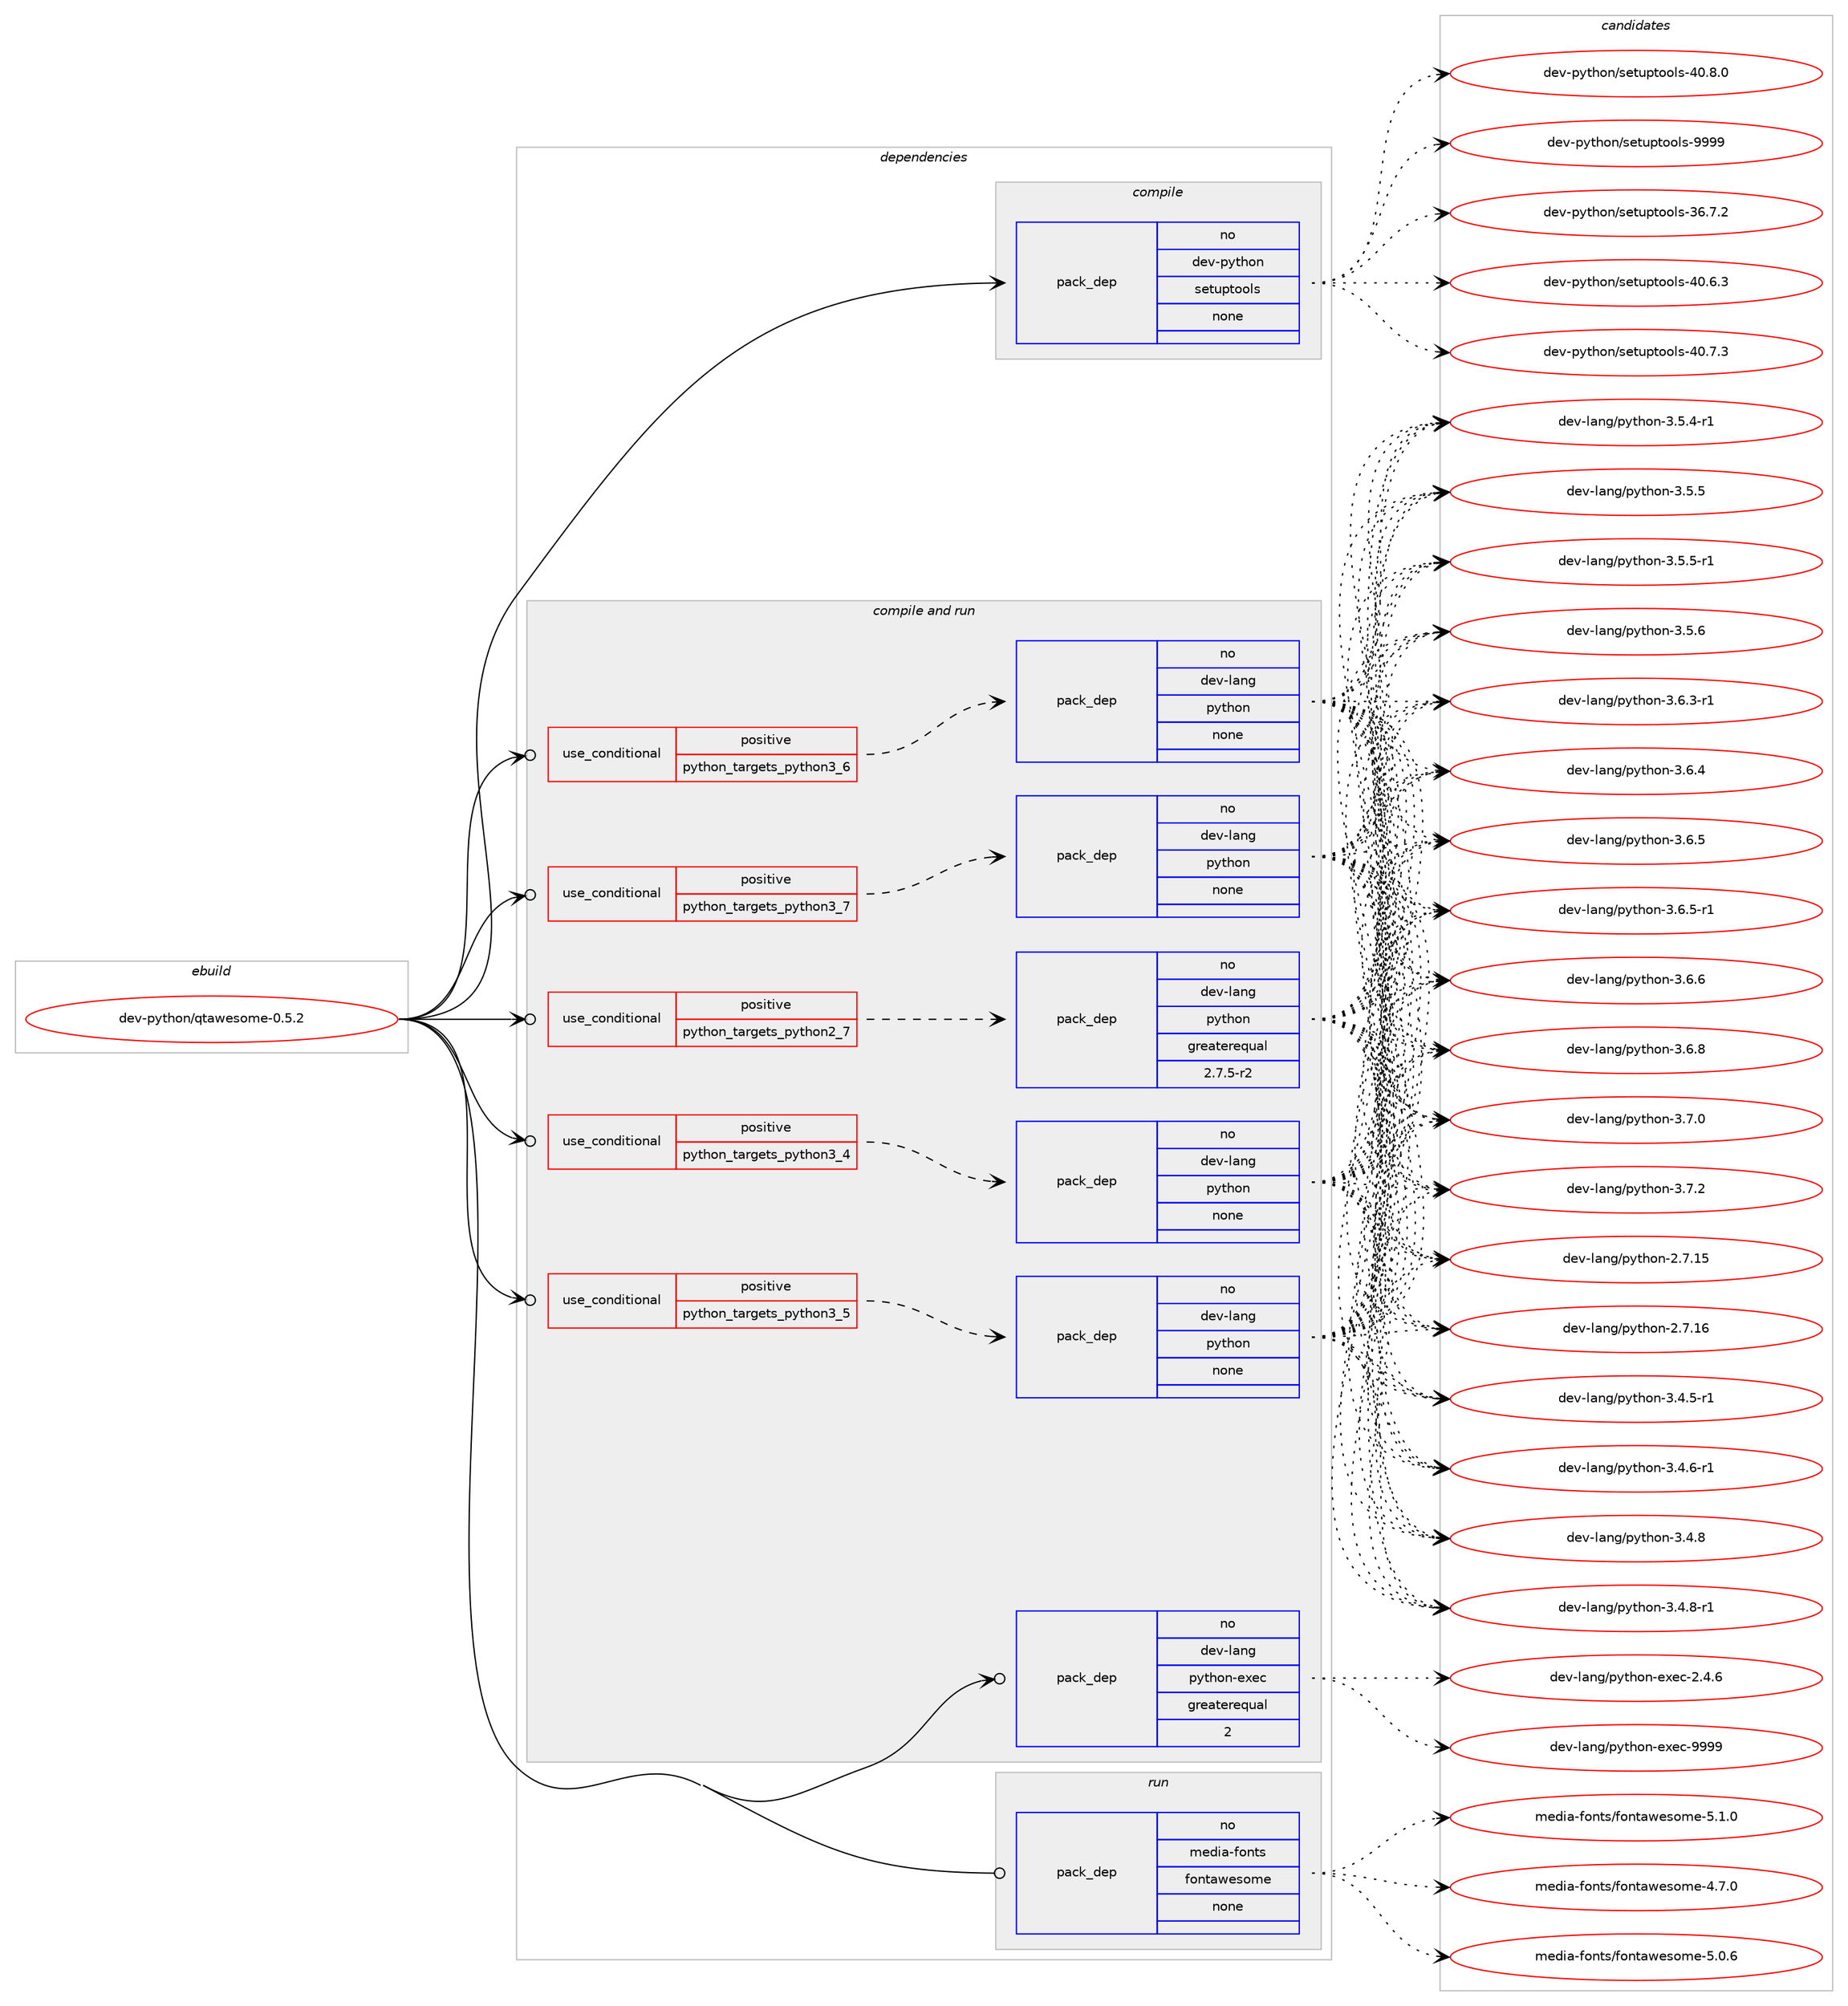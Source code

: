 digraph prolog {

# *************
# Graph options
# *************

newrank=true;
concentrate=true;
compound=true;
graph [rankdir=LR,fontname=Helvetica,fontsize=10,ranksep=1.5];#, ranksep=2.5, nodesep=0.2];
edge  [arrowhead=vee];
node  [fontname=Helvetica,fontsize=10];

# **********
# The ebuild
# **********

subgraph cluster_leftcol {
color=gray;
rank=same;
label=<<i>ebuild</i>>;
id [label="dev-python/qtawesome-0.5.2", color=red, width=4, href="../dev-python/qtawesome-0.5.2.svg"];
}

# ****************
# The dependencies
# ****************

subgraph cluster_midcol {
color=gray;
label=<<i>dependencies</i>>;
subgraph cluster_compile {
fillcolor="#eeeeee";
style=filled;
label=<<i>compile</i>>;
subgraph pack1031187 {
dependency1438029 [label=<<TABLE BORDER="0" CELLBORDER="1" CELLSPACING="0" CELLPADDING="4" WIDTH="220"><TR><TD ROWSPAN="6" CELLPADDING="30">pack_dep</TD></TR><TR><TD WIDTH="110">no</TD></TR><TR><TD>dev-python</TD></TR><TR><TD>setuptools</TD></TR><TR><TD>none</TD></TR><TR><TD></TD></TR></TABLE>>, shape=none, color=blue];
}
id:e -> dependency1438029:w [weight=20,style="solid",arrowhead="vee"];
}
subgraph cluster_compileandrun {
fillcolor="#eeeeee";
style=filled;
label=<<i>compile and run</i>>;
subgraph cond383483 {
dependency1438030 [label=<<TABLE BORDER="0" CELLBORDER="1" CELLSPACING="0" CELLPADDING="4"><TR><TD ROWSPAN="3" CELLPADDING="10">use_conditional</TD></TR><TR><TD>positive</TD></TR><TR><TD>python_targets_python2_7</TD></TR></TABLE>>, shape=none, color=red];
subgraph pack1031188 {
dependency1438031 [label=<<TABLE BORDER="0" CELLBORDER="1" CELLSPACING="0" CELLPADDING="4" WIDTH="220"><TR><TD ROWSPAN="6" CELLPADDING="30">pack_dep</TD></TR><TR><TD WIDTH="110">no</TD></TR><TR><TD>dev-lang</TD></TR><TR><TD>python</TD></TR><TR><TD>greaterequal</TD></TR><TR><TD>2.7.5-r2</TD></TR></TABLE>>, shape=none, color=blue];
}
dependency1438030:e -> dependency1438031:w [weight=20,style="dashed",arrowhead="vee"];
}
id:e -> dependency1438030:w [weight=20,style="solid",arrowhead="odotvee"];
subgraph cond383484 {
dependency1438032 [label=<<TABLE BORDER="0" CELLBORDER="1" CELLSPACING="0" CELLPADDING="4"><TR><TD ROWSPAN="3" CELLPADDING="10">use_conditional</TD></TR><TR><TD>positive</TD></TR><TR><TD>python_targets_python3_4</TD></TR></TABLE>>, shape=none, color=red];
subgraph pack1031189 {
dependency1438033 [label=<<TABLE BORDER="0" CELLBORDER="1" CELLSPACING="0" CELLPADDING="4" WIDTH="220"><TR><TD ROWSPAN="6" CELLPADDING="30">pack_dep</TD></TR><TR><TD WIDTH="110">no</TD></TR><TR><TD>dev-lang</TD></TR><TR><TD>python</TD></TR><TR><TD>none</TD></TR><TR><TD></TD></TR></TABLE>>, shape=none, color=blue];
}
dependency1438032:e -> dependency1438033:w [weight=20,style="dashed",arrowhead="vee"];
}
id:e -> dependency1438032:w [weight=20,style="solid",arrowhead="odotvee"];
subgraph cond383485 {
dependency1438034 [label=<<TABLE BORDER="0" CELLBORDER="1" CELLSPACING="0" CELLPADDING="4"><TR><TD ROWSPAN="3" CELLPADDING="10">use_conditional</TD></TR><TR><TD>positive</TD></TR><TR><TD>python_targets_python3_5</TD></TR></TABLE>>, shape=none, color=red];
subgraph pack1031190 {
dependency1438035 [label=<<TABLE BORDER="0" CELLBORDER="1" CELLSPACING="0" CELLPADDING="4" WIDTH="220"><TR><TD ROWSPAN="6" CELLPADDING="30">pack_dep</TD></TR><TR><TD WIDTH="110">no</TD></TR><TR><TD>dev-lang</TD></TR><TR><TD>python</TD></TR><TR><TD>none</TD></TR><TR><TD></TD></TR></TABLE>>, shape=none, color=blue];
}
dependency1438034:e -> dependency1438035:w [weight=20,style="dashed",arrowhead="vee"];
}
id:e -> dependency1438034:w [weight=20,style="solid",arrowhead="odotvee"];
subgraph cond383486 {
dependency1438036 [label=<<TABLE BORDER="0" CELLBORDER="1" CELLSPACING="0" CELLPADDING="4"><TR><TD ROWSPAN="3" CELLPADDING="10">use_conditional</TD></TR><TR><TD>positive</TD></TR><TR><TD>python_targets_python3_6</TD></TR></TABLE>>, shape=none, color=red];
subgraph pack1031191 {
dependency1438037 [label=<<TABLE BORDER="0" CELLBORDER="1" CELLSPACING="0" CELLPADDING="4" WIDTH="220"><TR><TD ROWSPAN="6" CELLPADDING="30">pack_dep</TD></TR><TR><TD WIDTH="110">no</TD></TR><TR><TD>dev-lang</TD></TR><TR><TD>python</TD></TR><TR><TD>none</TD></TR><TR><TD></TD></TR></TABLE>>, shape=none, color=blue];
}
dependency1438036:e -> dependency1438037:w [weight=20,style="dashed",arrowhead="vee"];
}
id:e -> dependency1438036:w [weight=20,style="solid",arrowhead="odotvee"];
subgraph cond383487 {
dependency1438038 [label=<<TABLE BORDER="0" CELLBORDER="1" CELLSPACING="0" CELLPADDING="4"><TR><TD ROWSPAN="3" CELLPADDING="10">use_conditional</TD></TR><TR><TD>positive</TD></TR><TR><TD>python_targets_python3_7</TD></TR></TABLE>>, shape=none, color=red];
subgraph pack1031192 {
dependency1438039 [label=<<TABLE BORDER="0" CELLBORDER="1" CELLSPACING="0" CELLPADDING="4" WIDTH="220"><TR><TD ROWSPAN="6" CELLPADDING="30">pack_dep</TD></TR><TR><TD WIDTH="110">no</TD></TR><TR><TD>dev-lang</TD></TR><TR><TD>python</TD></TR><TR><TD>none</TD></TR><TR><TD></TD></TR></TABLE>>, shape=none, color=blue];
}
dependency1438038:e -> dependency1438039:w [weight=20,style="dashed",arrowhead="vee"];
}
id:e -> dependency1438038:w [weight=20,style="solid",arrowhead="odotvee"];
subgraph pack1031193 {
dependency1438040 [label=<<TABLE BORDER="0" CELLBORDER="1" CELLSPACING="0" CELLPADDING="4" WIDTH="220"><TR><TD ROWSPAN="6" CELLPADDING="30">pack_dep</TD></TR><TR><TD WIDTH="110">no</TD></TR><TR><TD>dev-lang</TD></TR><TR><TD>python-exec</TD></TR><TR><TD>greaterequal</TD></TR><TR><TD>2</TD></TR></TABLE>>, shape=none, color=blue];
}
id:e -> dependency1438040:w [weight=20,style="solid",arrowhead="odotvee"];
}
subgraph cluster_run {
fillcolor="#eeeeee";
style=filled;
label=<<i>run</i>>;
subgraph pack1031194 {
dependency1438041 [label=<<TABLE BORDER="0" CELLBORDER="1" CELLSPACING="0" CELLPADDING="4" WIDTH="220"><TR><TD ROWSPAN="6" CELLPADDING="30">pack_dep</TD></TR><TR><TD WIDTH="110">no</TD></TR><TR><TD>media-fonts</TD></TR><TR><TD>fontawesome</TD></TR><TR><TD>none</TD></TR><TR><TD></TD></TR></TABLE>>, shape=none, color=blue];
}
id:e -> dependency1438041:w [weight=20,style="solid",arrowhead="odot"];
}
}

# **************
# The candidates
# **************

subgraph cluster_choices {
rank=same;
color=gray;
label=<<i>candidates</i>>;

subgraph choice1031187 {
color=black;
nodesep=1;
choice100101118451121211161041111104711510111611711211611111110811545515446554650 [label="dev-python/setuptools-36.7.2", color=red, width=4,href="../dev-python/setuptools-36.7.2.svg"];
choice100101118451121211161041111104711510111611711211611111110811545524846544651 [label="dev-python/setuptools-40.6.3", color=red, width=4,href="../dev-python/setuptools-40.6.3.svg"];
choice100101118451121211161041111104711510111611711211611111110811545524846554651 [label="dev-python/setuptools-40.7.3", color=red, width=4,href="../dev-python/setuptools-40.7.3.svg"];
choice100101118451121211161041111104711510111611711211611111110811545524846564648 [label="dev-python/setuptools-40.8.0", color=red, width=4,href="../dev-python/setuptools-40.8.0.svg"];
choice10010111845112121116104111110471151011161171121161111111081154557575757 [label="dev-python/setuptools-9999", color=red, width=4,href="../dev-python/setuptools-9999.svg"];
dependency1438029:e -> choice100101118451121211161041111104711510111611711211611111110811545515446554650:w [style=dotted,weight="100"];
dependency1438029:e -> choice100101118451121211161041111104711510111611711211611111110811545524846544651:w [style=dotted,weight="100"];
dependency1438029:e -> choice100101118451121211161041111104711510111611711211611111110811545524846554651:w [style=dotted,weight="100"];
dependency1438029:e -> choice100101118451121211161041111104711510111611711211611111110811545524846564648:w [style=dotted,weight="100"];
dependency1438029:e -> choice10010111845112121116104111110471151011161171121161111111081154557575757:w [style=dotted,weight="100"];
}
subgraph choice1031188 {
color=black;
nodesep=1;
choice10010111845108971101034711212111610411111045504655464953 [label="dev-lang/python-2.7.15", color=red, width=4,href="../dev-lang/python-2.7.15.svg"];
choice10010111845108971101034711212111610411111045504655464954 [label="dev-lang/python-2.7.16", color=red, width=4,href="../dev-lang/python-2.7.16.svg"];
choice1001011184510897110103471121211161041111104551465246534511449 [label="dev-lang/python-3.4.5-r1", color=red, width=4,href="../dev-lang/python-3.4.5-r1.svg"];
choice1001011184510897110103471121211161041111104551465246544511449 [label="dev-lang/python-3.4.6-r1", color=red, width=4,href="../dev-lang/python-3.4.6-r1.svg"];
choice100101118451089711010347112121116104111110455146524656 [label="dev-lang/python-3.4.8", color=red, width=4,href="../dev-lang/python-3.4.8.svg"];
choice1001011184510897110103471121211161041111104551465246564511449 [label="dev-lang/python-3.4.8-r1", color=red, width=4,href="../dev-lang/python-3.4.8-r1.svg"];
choice1001011184510897110103471121211161041111104551465346524511449 [label="dev-lang/python-3.5.4-r1", color=red, width=4,href="../dev-lang/python-3.5.4-r1.svg"];
choice100101118451089711010347112121116104111110455146534653 [label="dev-lang/python-3.5.5", color=red, width=4,href="../dev-lang/python-3.5.5.svg"];
choice1001011184510897110103471121211161041111104551465346534511449 [label="dev-lang/python-3.5.5-r1", color=red, width=4,href="../dev-lang/python-3.5.5-r1.svg"];
choice100101118451089711010347112121116104111110455146534654 [label="dev-lang/python-3.5.6", color=red, width=4,href="../dev-lang/python-3.5.6.svg"];
choice1001011184510897110103471121211161041111104551465446514511449 [label="dev-lang/python-3.6.3-r1", color=red, width=4,href="../dev-lang/python-3.6.3-r1.svg"];
choice100101118451089711010347112121116104111110455146544652 [label="dev-lang/python-3.6.4", color=red, width=4,href="../dev-lang/python-3.6.4.svg"];
choice100101118451089711010347112121116104111110455146544653 [label="dev-lang/python-3.6.5", color=red, width=4,href="../dev-lang/python-3.6.5.svg"];
choice1001011184510897110103471121211161041111104551465446534511449 [label="dev-lang/python-3.6.5-r1", color=red, width=4,href="../dev-lang/python-3.6.5-r1.svg"];
choice100101118451089711010347112121116104111110455146544654 [label="dev-lang/python-3.6.6", color=red, width=4,href="../dev-lang/python-3.6.6.svg"];
choice100101118451089711010347112121116104111110455146544656 [label="dev-lang/python-3.6.8", color=red, width=4,href="../dev-lang/python-3.6.8.svg"];
choice100101118451089711010347112121116104111110455146554648 [label="dev-lang/python-3.7.0", color=red, width=4,href="../dev-lang/python-3.7.0.svg"];
choice100101118451089711010347112121116104111110455146554650 [label="dev-lang/python-3.7.2", color=red, width=4,href="../dev-lang/python-3.7.2.svg"];
dependency1438031:e -> choice10010111845108971101034711212111610411111045504655464953:w [style=dotted,weight="100"];
dependency1438031:e -> choice10010111845108971101034711212111610411111045504655464954:w [style=dotted,weight="100"];
dependency1438031:e -> choice1001011184510897110103471121211161041111104551465246534511449:w [style=dotted,weight="100"];
dependency1438031:e -> choice1001011184510897110103471121211161041111104551465246544511449:w [style=dotted,weight="100"];
dependency1438031:e -> choice100101118451089711010347112121116104111110455146524656:w [style=dotted,weight="100"];
dependency1438031:e -> choice1001011184510897110103471121211161041111104551465246564511449:w [style=dotted,weight="100"];
dependency1438031:e -> choice1001011184510897110103471121211161041111104551465346524511449:w [style=dotted,weight="100"];
dependency1438031:e -> choice100101118451089711010347112121116104111110455146534653:w [style=dotted,weight="100"];
dependency1438031:e -> choice1001011184510897110103471121211161041111104551465346534511449:w [style=dotted,weight="100"];
dependency1438031:e -> choice100101118451089711010347112121116104111110455146534654:w [style=dotted,weight="100"];
dependency1438031:e -> choice1001011184510897110103471121211161041111104551465446514511449:w [style=dotted,weight="100"];
dependency1438031:e -> choice100101118451089711010347112121116104111110455146544652:w [style=dotted,weight="100"];
dependency1438031:e -> choice100101118451089711010347112121116104111110455146544653:w [style=dotted,weight="100"];
dependency1438031:e -> choice1001011184510897110103471121211161041111104551465446534511449:w [style=dotted,weight="100"];
dependency1438031:e -> choice100101118451089711010347112121116104111110455146544654:w [style=dotted,weight="100"];
dependency1438031:e -> choice100101118451089711010347112121116104111110455146544656:w [style=dotted,weight="100"];
dependency1438031:e -> choice100101118451089711010347112121116104111110455146554648:w [style=dotted,weight="100"];
dependency1438031:e -> choice100101118451089711010347112121116104111110455146554650:w [style=dotted,weight="100"];
}
subgraph choice1031189 {
color=black;
nodesep=1;
choice10010111845108971101034711212111610411111045504655464953 [label="dev-lang/python-2.7.15", color=red, width=4,href="../dev-lang/python-2.7.15.svg"];
choice10010111845108971101034711212111610411111045504655464954 [label="dev-lang/python-2.7.16", color=red, width=4,href="../dev-lang/python-2.7.16.svg"];
choice1001011184510897110103471121211161041111104551465246534511449 [label="dev-lang/python-3.4.5-r1", color=red, width=4,href="../dev-lang/python-3.4.5-r1.svg"];
choice1001011184510897110103471121211161041111104551465246544511449 [label="dev-lang/python-3.4.6-r1", color=red, width=4,href="../dev-lang/python-3.4.6-r1.svg"];
choice100101118451089711010347112121116104111110455146524656 [label="dev-lang/python-3.4.8", color=red, width=4,href="../dev-lang/python-3.4.8.svg"];
choice1001011184510897110103471121211161041111104551465246564511449 [label="dev-lang/python-3.4.8-r1", color=red, width=4,href="../dev-lang/python-3.4.8-r1.svg"];
choice1001011184510897110103471121211161041111104551465346524511449 [label="dev-lang/python-3.5.4-r1", color=red, width=4,href="../dev-lang/python-3.5.4-r1.svg"];
choice100101118451089711010347112121116104111110455146534653 [label="dev-lang/python-3.5.5", color=red, width=4,href="../dev-lang/python-3.5.5.svg"];
choice1001011184510897110103471121211161041111104551465346534511449 [label="dev-lang/python-3.5.5-r1", color=red, width=4,href="../dev-lang/python-3.5.5-r1.svg"];
choice100101118451089711010347112121116104111110455146534654 [label="dev-lang/python-3.5.6", color=red, width=4,href="../dev-lang/python-3.5.6.svg"];
choice1001011184510897110103471121211161041111104551465446514511449 [label="dev-lang/python-3.6.3-r1", color=red, width=4,href="../dev-lang/python-3.6.3-r1.svg"];
choice100101118451089711010347112121116104111110455146544652 [label="dev-lang/python-3.6.4", color=red, width=4,href="../dev-lang/python-3.6.4.svg"];
choice100101118451089711010347112121116104111110455146544653 [label="dev-lang/python-3.6.5", color=red, width=4,href="../dev-lang/python-3.6.5.svg"];
choice1001011184510897110103471121211161041111104551465446534511449 [label="dev-lang/python-3.6.5-r1", color=red, width=4,href="../dev-lang/python-3.6.5-r1.svg"];
choice100101118451089711010347112121116104111110455146544654 [label="dev-lang/python-3.6.6", color=red, width=4,href="../dev-lang/python-3.6.6.svg"];
choice100101118451089711010347112121116104111110455146544656 [label="dev-lang/python-3.6.8", color=red, width=4,href="../dev-lang/python-3.6.8.svg"];
choice100101118451089711010347112121116104111110455146554648 [label="dev-lang/python-3.7.0", color=red, width=4,href="../dev-lang/python-3.7.0.svg"];
choice100101118451089711010347112121116104111110455146554650 [label="dev-lang/python-3.7.2", color=red, width=4,href="../dev-lang/python-3.7.2.svg"];
dependency1438033:e -> choice10010111845108971101034711212111610411111045504655464953:w [style=dotted,weight="100"];
dependency1438033:e -> choice10010111845108971101034711212111610411111045504655464954:w [style=dotted,weight="100"];
dependency1438033:e -> choice1001011184510897110103471121211161041111104551465246534511449:w [style=dotted,weight="100"];
dependency1438033:e -> choice1001011184510897110103471121211161041111104551465246544511449:w [style=dotted,weight="100"];
dependency1438033:e -> choice100101118451089711010347112121116104111110455146524656:w [style=dotted,weight="100"];
dependency1438033:e -> choice1001011184510897110103471121211161041111104551465246564511449:w [style=dotted,weight="100"];
dependency1438033:e -> choice1001011184510897110103471121211161041111104551465346524511449:w [style=dotted,weight="100"];
dependency1438033:e -> choice100101118451089711010347112121116104111110455146534653:w [style=dotted,weight="100"];
dependency1438033:e -> choice1001011184510897110103471121211161041111104551465346534511449:w [style=dotted,weight="100"];
dependency1438033:e -> choice100101118451089711010347112121116104111110455146534654:w [style=dotted,weight="100"];
dependency1438033:e -> choice1001011184510897110103471121211161041111104551465446514511449:w [style=dotted,weight="100"];
dependency1438033:e -> choice100101118451089711010347112121116104111110455146544652:w [style=dotted,weight="100"];
dependency1438033:e -> choice100101118451089711010347112121116104111110455146544653:w [style=dotted,weight="100"];
dependency1438033:e -> choice1001011184510897110103471121211161041111104551465446534511449:w [style=dotted,weight="100"];
dependency1438033:e -> choice100101118451089711010347112121116104111110455146544654:w [style=dotted,weight="100"];
dependency1438033:e -> choice100101118451089711010347112121116104111110455146544656:w [style=dotted,weight="100"];
dependency1438033:e -> choice100101118451089711010347112121116104111110455146554648:w [style=dotted,weight="100"];
dependency1438033:e -> choice100101118451089711010347112121116104111110455146554650:w [style=dotted,weight="100"];
}
subgraph choice1031190 {
color=black;
nodesep=1;
choice10010111845108971101034711212111610411111045504655464953 [label="dev-lang/python-2.7.15", color=red, width=4,href="../dev-lang/python-2.7.15.svg"];
choice10010111845108971101034711212111610411111045504655464954 [label="dev-lang/python-2.7.16", color=red, width=4,href="../dev-lang/python-2.7.16.svg"];
choice1001011184510897110103471121211161041111104551465246534511449 [label="dev-lang/python-3.4.5-r1", color=red, width=4,href="../dev-lang/python-3.4.5-r1.svg"];
choice1001011184510897110103471121211161041111104551465246544511449 [label="dev-lang/python-3.4.6-r1", color=red, width=4,href="../dev-lang/python-3.4.6-r1.svg"];
choice100101118451089711010347112121116104111110455146524656 [label="dev-lang/python-3.4.8", color=red, width=4,href="../dev-lang/python-3.4.8.svg"];
choice1001011184510897110103471121211161041111104551465246564511449 [label="dev-lang/python-3.4.8-r1", color=red, width=4,href="../dev-lang/python-3.4.8-r1.svg"];
choice1001011184510897110103471121211161041111104551465346524511449 [label="dev-lang/python-3.5.4-r1", color=red, width=4,href="../dev-lang/python-3.5.4-r1.svg"];
choice100101118451089711010347112121116104111110455146534653 [label="dev-lang/python-3.5.5", color=red, width=4,href="../dev-lang/python-3.5.5.svg"];
choice1001011184510897110103471121211161041111104551465346534511449 [label="dev-lang/python-3.5.5-r1", color=red, width=4,href="../dev-lang/python-3.5.5-r1.svg"];
choice100101118451089711010347112121116104111110455146534654 [label="dev-lang/python-3.5.6", color=red, width=4,href="../dev-lang/python-3.5.6.svg"];
choice1001011184510897110103471121211161041111104551465446514511449 [label="dev-lang/python-3.6.3-r1", color=red, width=4,href="../dev-lang/python-3.6.3-r1.svg"];
choice100101118451089711010347112121116104111110455146544652 [label="dev-lang/python-3.6.4", color=red, width=4,href="../dev-lang/python-3.6.4.svg"];
choice100101118451089711010347112121116104111110455146544653 [label="dev-lang/python-3.6.5", color=red, width=4,href="../dev-lang/python-3.6.5.svg"];
choice1001011184510897110103471121211161041111104551465446534511449 [label="dev-lang/python-3.6.5-r1", color=red, width=4,href="../dev-lang/python-3.6.5-r1.svg"];
choice100101118451089711010347112121116104111110455146544654 [label="dev-lang/python-3.6.6", color=red, width=4,href="../dev-lang/python-3.6.6.svg"];
choice100101118451089711010347112121116104111110455146544656 [label="dev-lang/python-3.6.8", color=red, width=4,href="../dev-lang/python-3.6.8.svg"];
choice100101118451089711010347112121116104111110455146554648 [label="dev-lang/python-3.7.0", color=red, width=4,href="../dev-lang/python-3.7.0.svg"];
choice100101118451089711010347112121116104111110455146554650 [label="dev-lang/python-3.7.2", color=red, width=4,href="../dev-lang/python-3.7.2.svg"];
dependency1438035:e -> choice10010111845108971101034711212111610411111045504655464953:w [style=dotted,weight="100"];
dependency1438035:e -> choice10010111845108971101034711212111610411111045504655464954:w [style=dotted,weight="100"];
dependency1438035:e -> choice1001011184510897110103471121211161041111104551465246534511449:w [style=dotted,weight="100"];
dependency1438035:e -> choice1001011184510897110103471121211161041111104551465246544511449:w [style=dotted,weight="100"];
dependency1438035:e -> choice100101118451089711010347112121116104111110455146524656:w [style=dotted,weight="100"];
dependency1438035:e -> choice1001011184510897110103471121211161041111104551465246564511449:w [style=dotted,weight="100"];
dependency1438035:e -> choice1001011184510897110103471121211161041111104551465346524511449:w [style=dotted,weight="100"];
dependency1438035:e -> choice100101118451089711010347112121116104111110455146534653:w [style=dotted,weight="100"];
dependency1438035:e -> choice1001011184510897110103471121211161041111104551465346534511449:w [style=dotted,weight="100"];
dependency1438035:e -> choice100101118451089711010347112121116104111110455146534654:w [style=dotted,weight="100"];
dependency1438035:e -> choice1001011184510897110103471121211161041111104551465446514511449:w [style=dotted,weight="100"];
dependency1438035:e -> choice100101118451089711010347112121116104111110455146544652:w [style=dotted,weight="100"];
dependency1438035:e -> choice100101118451089711010347112121116104111110455146544653:w [style=dotted,weight="100"];
dependency1438035:e -> choice1001011184510897110103471121211161041111104551465446534511449:w [style=dotted,weight="100"];
dependency1438035:e -> choice100101118451089711010347112121116104111110455146544654:w [style=dotted,weight="100"];
dependency1438035:e -> choice100101118451089711010347112121116104111110455146544656:w [style=dotted,weight="100"];
dependency1438035:e -> choice100101118451089711010347112121116104111110455146554648:w [style=dotted,weight="100"];
dependency1438035:e -> choice100101118451089711010347112121116104111110455146554650:w [style=dotted,weight="100"];
}
subgraph choice1031191 {
color=black;
nodesep=1;
choice10010111845108971101034711212111610411111045504655464953 [label="dev-lang/python-2.7.15", color=red, width=4,href="../dev-lang/python-2.7.15.svg"];
choice10010111845108971101034711212111610411111045504655464954 [label="dev-lang/python-2.7.16", color=red, width=4,href="../dev-lang/python-2.7.16.svg"];
choice1001011184510897110103471121211161041111104551465246534511449 [label="dev-lang/python-3.4.5-r1", color=red, width=4,href="../dev-lang/python-3.4.5-r1.svg"];
choice1001011184510897110103471121211161041111104551465246544511449 [label="dev-lang/python-3.4.6-r1", color=red, width=4,href="../dev-lang/python-3.4.6-r1.svg"];
choice100101118451089711010347112121116104111110455146524656 [label="dev-lang/python-3.4.8", color=red, width=4,href="../dev-lang/python-3.4.8.svg"];
choice1001011184510897110103471121211161041111104551465246564511449 [label="dev-lang/python-3.4.8-r1", color=red, width=4,href="../dev-lang/python-3.4.8-r1.svg"];
choice1001011184510897110103471121211161041111104551465346524511449 [label="dev-lang/python-3.5.4-r1", color=red, width=4,href="../dev-lang/python-3.5.4-r1.svg"];
choice100101118451089711010347112121116104111110455146534653 [label="dev-lang/python-3.5.5", color=red, width=4,href="../dev-lang/python-3.5.5.svg"];
choice1001011184510897110103471121211161041111104551465346534511449 [label="dev-lang/python-3.5.5-r1", color=red, width=4,href="../dev-lang/python-3.5.5-r1.svg"];
choice100101118451089711010347112121116104111110455146534654 [label="dev-lang/python-3.5.6", color=red, width=4,href="../dev-lang/python-3.5.6.svg"];
choice1001011184510897110103471121211161041111104551465446514511449 [label="dev-lang/python-3.6.3-r1", color=red, width=4,href="../dev-lang/python-3.6.3-r1.svg"];
choice100101118451089711010347112121116104111110455146544652 [label="dev-lang/python-3.6.4", color=red, width=4,href="../dev-lang/python-3.6.4.svg"];
choice100101118451089711010347112121116104111110455146544653 [label="dev-lang/python-3.6.5", color=red, width=4,href="../dev-lang/python-3.6.5.svg"];
choice1001011184510897110103471121211161041111104551465446534511449 [label="dev-lang/python-3.6.5-r1", color=red, width=4,href="../dev-lang/python-3.6.5-r1.svg"];
choice100101118451089711010347112121116104111110455146544654 [label="dev-lang/python-3.6.6", color=red, width=4,href="../dev-lang/python-3.6.6.svg"];
choice100101118451089711010347112121116104111110455146544656 [label="dev-lang/python-3.6.8", color=red, width=4,href="../dev-lang/python-3.6.8.svg"];
choice100101118451089711010347112121116104111110455146554648 [label="dev-lang/python-3.7.0", color=red, width=4,href="../dev-lang/python-3.7.0.svg"];
choice100101118451089711010347112121116104111110455146554650 [label="dev-lang/python-3.7.2", color=red, width=4,href="../dev-lang/python-3.7.2.svg"];
dependency1438037:e -> choice10010111845108971101034711212111610411111045504655464953:w [style=dotted,weight="100"];
dependency1438037:e -> choice10010111845108971101034711212111610411111045504655464954:w [style=dotted,weight="100"];
dependency1438037:e -> choice1001011184510897110103471121211161041111104551465246534511449:w [style=dotted,weight="100"];
dependency1438037:e -> choice1001011184510897110103471121211161041111104551465246544511449:w [style=dotted,weight="100"];
dependency1438037:e -> choice100101118451089711010347112121116104111110455146524656:w [style=dotted,weight="100"];
dependency1438037:e -> choice1001011184510897110103471121211161041111104551465246564511449:w [style=dotted,weight="100"];
dependency1438037:e -> choice1001011184510897110103471121211161041111104551465346524511449:w [style=dotted,weight="100"];
dependency1438037:e -> choice100101118451089711010347112121116104111110455146534653:w [style=dotted,weight="100"];
dependency1438037:e -> choice1001011184510897110103471121211161041111104551465346534511449:w [style=dotted,weight="100"];
dependency1438037:e -> choice100101118451089711010347112121116104111110455146534654:w [style=dotted,weight="100"];
dependency1438037:e -> choice1001011184510897110103471121211161041111104551465446514511449:w [style=dotted,weight="100"];
dependency1438037:e -> choice100101118451089711010347112121116104111110455146544652:w [style=dotted,weight="100"];
dependency1438037:e -> choice100101118451089711010347112121116104111110455146544653:w [style=dotted,weight="100"];
dependency1438037:e -> choice1001011184510897110103471121211161041111104551465446534511449:w [style=dotted,weight="100"];
dependency1438037:e -> choice100101118451089711010347112121116104111110455146544654:w [style=dotted,weight="100"];
dependency1438037:e -> choice100101118451089711010347112121116104111110455146544656:w [style=dotted,weight="100"];
dependency1438037:e -> choice100101118451089711010347112121116104111110455146554648:w [style=dotted,weight="100"];
dependency1438037:e -> choice100101118451089711010347112121116104111110455146554650:w [style=dotted,weight="100"];
}
subgraph choice1031192 {
color=black;
nodesep=1;
choice10010111845108971101034711212111610411111045504655464953 [label="dev-lang/python-2.7.15", color=red, width=4,href="../dev-lang/python-2.7.15.svg"];
choice10010111845108971101034711212111610411111045504655464954 [label="dev-lang/python-2.7.16", color=red, width=4,href="../dev-lang/python-2.7.16.svg"];
choice1001011184510897110103471121211161041111104551465246534511449 [label="dev-lang/python-3.4.5-r1", color=red, width=4,href="../dev-lang/python-3.4.5-r1.svg"];
choice1001011184510897110103471121211161041111104551465246544511449 [label="dev-lang/python-3.4.6-r1", color=red, width=4,href="../dev-lang/python-3.4.6-r1.svg"];
choice100101118451089711010347112121116104111110455146524656 [label="dev-lang/python-3.4.8", color=red, width=4,href="../dev-lang/python-3.4.8.svg"];
choice1001011184510897110103471121211161041111104551465246564511449 [label="dev-lang/python-3.4.8-r1", color=red, width=4,href="../dev-lang/python-3.4.8-r1.svg"];
choice1001011184510897110103471121211161041111104551465346524511449 [label="dev-lang/python-3.5.4-r1", color=red, width=4,href="../dev-lang/python-3.5.4-r1.svg"];
choice100101118451089711010347112121116104111110455146534653 [label="dev-lang/python-3.5.5", color=red, width=4,href="../dev-lang/python-3.5.5.svg"];
choice1001011184510897110103471121211161041111104551465346534511449 [label="dev-lang/python-3.5.5-r1", color=red, width=4,href="../dev-lang/python-3.5.5-r1.svg"];
choice100101118451089711010347112121116104111110455146534654 [label="dev-lang/python-3.5.6", color=red, width=4,href="../dev-lang/python-3.5.6.svg"];
choice1001011184510897110103471121211161041111104551465446514511449 [label="dev-lang/python-3.6.3-r1", color=red, width=4,href="../dev-lang/python-3.6.3-r1.svg"];
choice100101118451089711010347112121116104111110455146544652 [label="dev-lang/python-3.6.4", color=red, width=4,href="../dev-lang/python-3.6.4.svg"];
choice100101118451089711010347112121116104111110455146544653 [label="dev-lang/python-3.6.5", color=red, width=4,href="../dev-lang/python-3.6.5.svg"];
choice1001011184510897110103471121211161041111104551465446534511449 [label="dev-lang/python-3.6.5-r1", color=red, width=4,href="../dev-lang/python-3.6.5-r1.svg"];
choice100101118451089711010347112121116104111110455146544654 [label="dev-lang/python-3.6.6", color=red, width=4,href="../dev-lang/python-3.6.6.svg"];
choice100101118451089711010347112121116104111110455146544656 [label="dev-lang/python-3.6.8", color=red, width=4,href="../dev-lang/python-3.6.8.svg"];
choice100101118451089711010347112121116104111110455146554648 [label="dev-lang/python-3.7.0", color=red, width=4,href="../dev-lang/python-3.7.0.svg"];
choice100101118451089711010347112121116104111110455146554650 [label="dev-lang/python-3.7.2", color=red, width=4,href="../dev-lang/python-3.7.2.svg"];
dependency1438039:e -> choice10010111845108971101034711212111610411111045504655464953:w [style=dotted,weight="100"];
dependency1438039:e -> choice10010111845108971101034711212111610411111045504655464954:w [style=dotted,weight="100"];
dependency1438039:e -> choice1001011184510897110103471121211161041111104551465246534511449:w [style=dotted,weight="100"];
dependency1438039:e -> choice1001011184510897110103471121211161041111104551465246544511449:w [style=dotted,weight="100"];
dependency1438039:e -> choice100101118451089711010347112121116104111110455146524656:w [style=dotted,weight="100"];
dependency1438039:e -> choice1001011184510897110103471121211161041111104551465246564511449:w [style=dotted,weight="100"];
dependency1438039:e -> choice1001011184510897110103471121211161041111104551465346524511449:w [style=dotted,weight="100"];
dependency1438039:e -> choice100101118451089711010347112121116104111110455146534653:w [style=dotted,weight="100"];
dependency1438039:e -> choice1001011184510897110103471121211161041111104551465346534511449:w [style=dotted,weight="100"];
dependency1438039:e -> choice100101118451089711010347112121116104111110455146534654:w [style=dotted,weight="100"];
dependency1438039:e -> choice1001011184510897110103471121211161041111104551465446514511449:w [style=dotted,weight="100"];
dependency1438039:e -> choice100101118451089711010347112121116104111110455146544652:w [style=dotted,weight="100"];
dependency1438039:e -> choice100101118451089711010347112121116104111110455146544653:w [style=dotted,weight="100"];
dependency1438039:e -> choice1001011184510897110103471121211161041111104551465446534511449:w [style=dotted,weight="100"];
dependency1438039:e -> choice100101118451089711010347112121116104111110455146544654:w [style=dotted,weight="100"];
dependency1438039:e -> choice100101118451089711010347112121116104111110455146544656:w [style=dotted,weight="100"];
dependency1438039:e -> choice100101118451089711010347112121116104111110455146554648:w [style=dotted,weight="100"];
dependency1438039:e -> choice100101118451089711010347112121116104111110455146554650:w [style=dotted,weight="100"];
}
subgraph choice1031193 {
color=black;
nodesep=1;
choice1001011184510897110103471121211161041111104510112010199455046524654 [label="dev-lang/python-exec-2.4.6", color=red, width=4,href="../dev-lang/python-exec-2.4.6.svg"];
choice10010111845108971101034711212111610411111045101120101994557575757 [label="dev-lang/python-exec-9999", color=red, width=4,href="../dev-lang/python-exec-9999.svg"];
dependency1438040:e -> choice1001011184510897110103471121211161041111104510112010199455046524654:w [style=dotted,weight="100"];
dependency1438040:e -> choice10010111845108971101034711212111610411111045101120101994557575757:w [style=dotted,weight="100"];
}
subgraph choice1031194 {
color=black;
nodesep=1;
choice10910110010597451021111101161154710211111011697119101115111109101455246554648 [label="media-fonts/fontawesome-4.7.0", color=red, width=4,href="../media-fonts/fontawesome-4.7.0.svg"];
choice10910110010597451021111101161154710211111011697119101115111109101455346484654 [label="media-fonts/fontawesome-5.0.6", color=red, width=4,href="../media-fonts/fontawesome-5.0.6.svg"];
choice10910110010597451021111101161154710211111011697119101115111109101455346494648 [label="media-fonts/fontawesome-5.1.0", color=red, width=4,href="../media-fonts/fontawesome-5.1.0.svg"];
dependency1438041:e -> choice10910110010597451021111101161154710211111011697119101115111109101455246554648:w [style=dotted,weight="100"];
dependency1438041:e -> choice10910110010597451021111101161154710211111011697119101115111109101455346484654:w [style=dotted,weight="100"];
dependency1438041:e -> choice10910110010597451021111101161154710211111011697119101115111109101455346494648:w [style=dotted,weight="100"];
}
}

}
